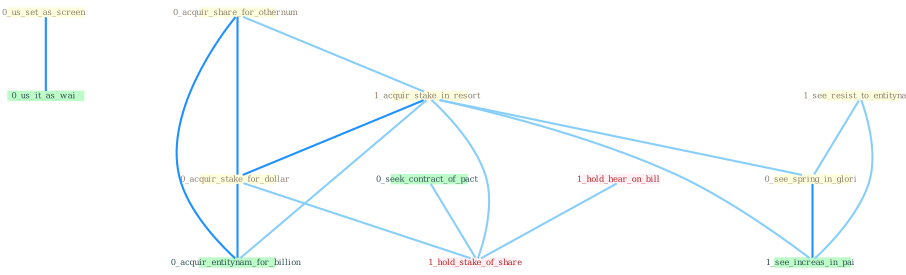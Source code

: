 Graph G{ 
    node
    [shape=polygon,style=filled,width=.5,height=.06,color="#BDFCC9",fixedsize=true,fontsize=4,
    fontcolor="#2f4f4f"];
    {node
    [color="#ffffe0", fontcolor="#8b7d6b"] "0_us_set_as_screen " "0_acquir_share_for_othernum " "1_acquir_stake_in_resort " "1_see_resist_to_entitynam " "0_acquir_stake_for_dollar " "0_see_spring_in_glori "}
{node [color="#fff0f5", fontcolor="#b22222"] "1_hold_hear_on_bill " "1_hold_stake_of_share "}
edge [color="#B0E2FF"];

	"0_us_set_as_screen " -- "0_us_it_as_wai " [w="2", color="#1e90ff" , len=0.8];
	"0_acquir_share_for_othernum " -- "1_acquir_stake_in_resort " [w="1", color="#87cefa" ];
	"0_acquir_share_for_othernum " -- "0_acquir_stake_for_dollar " [w="2", color="#1e90ff" , len=0.8];
	"0_acquir_share_for_othernum " -- "0_acquir_entitynam_for_billion " [w="2", color="#1e90ff" , len=0.8];
	"1_acquir_stake_in_resort " -- "0_acquir_stake_for_dollar " [w="2", color="#1e90ff" , len=0.8];
	"1_acquir_stake_in_resort " -- "0_see_spring_in_glori " [w="1", color="#87cefa" ];
	"1_acquir_stake_in_resort " -- "0_acquir_entitynam_for_billion " [w="1", color="#87cefa" ];
	"1_acquir_stake_in_resort " -- "1_see_increas_in_pai " [w="1", color="#87cefa" ];
	"1_acquir_stake_in_resort " -- "1_hold_stake_of_share " [w="1", color="#87cefa" ];
	"1_see_resist_to_entitynam " -- "0_see_spring_in_glori " [w="1", color="#87cefa" ];
	"1_see_resist_to_entitynam " -- "1_see_increas_in_pai " [w="1", color="#87cefa" ];
	"0_acquir_stake_for_dollar " -- "0_acquir_entitynam_for_billion " [w="2", color="#1e90ff" , len=0.8];
	"0_acquir_stake_for_dollar " -- "1_hold_stake_of_share " [w="1", color="#87cefa" ];
	"0_see_spring_in_glori " -- "1_see_increas_in_pai " [w="2", color="#1e90ff" , len=0.8];
	"0_seek_contract_of_pact " -- "1_hold_stake_of_share " [w="1", color="#87cefa" ];
	"1_hold_hear_on_bill " -- "1_hold_stake_of_share " [w="1", color="#87cefa" ];
}
